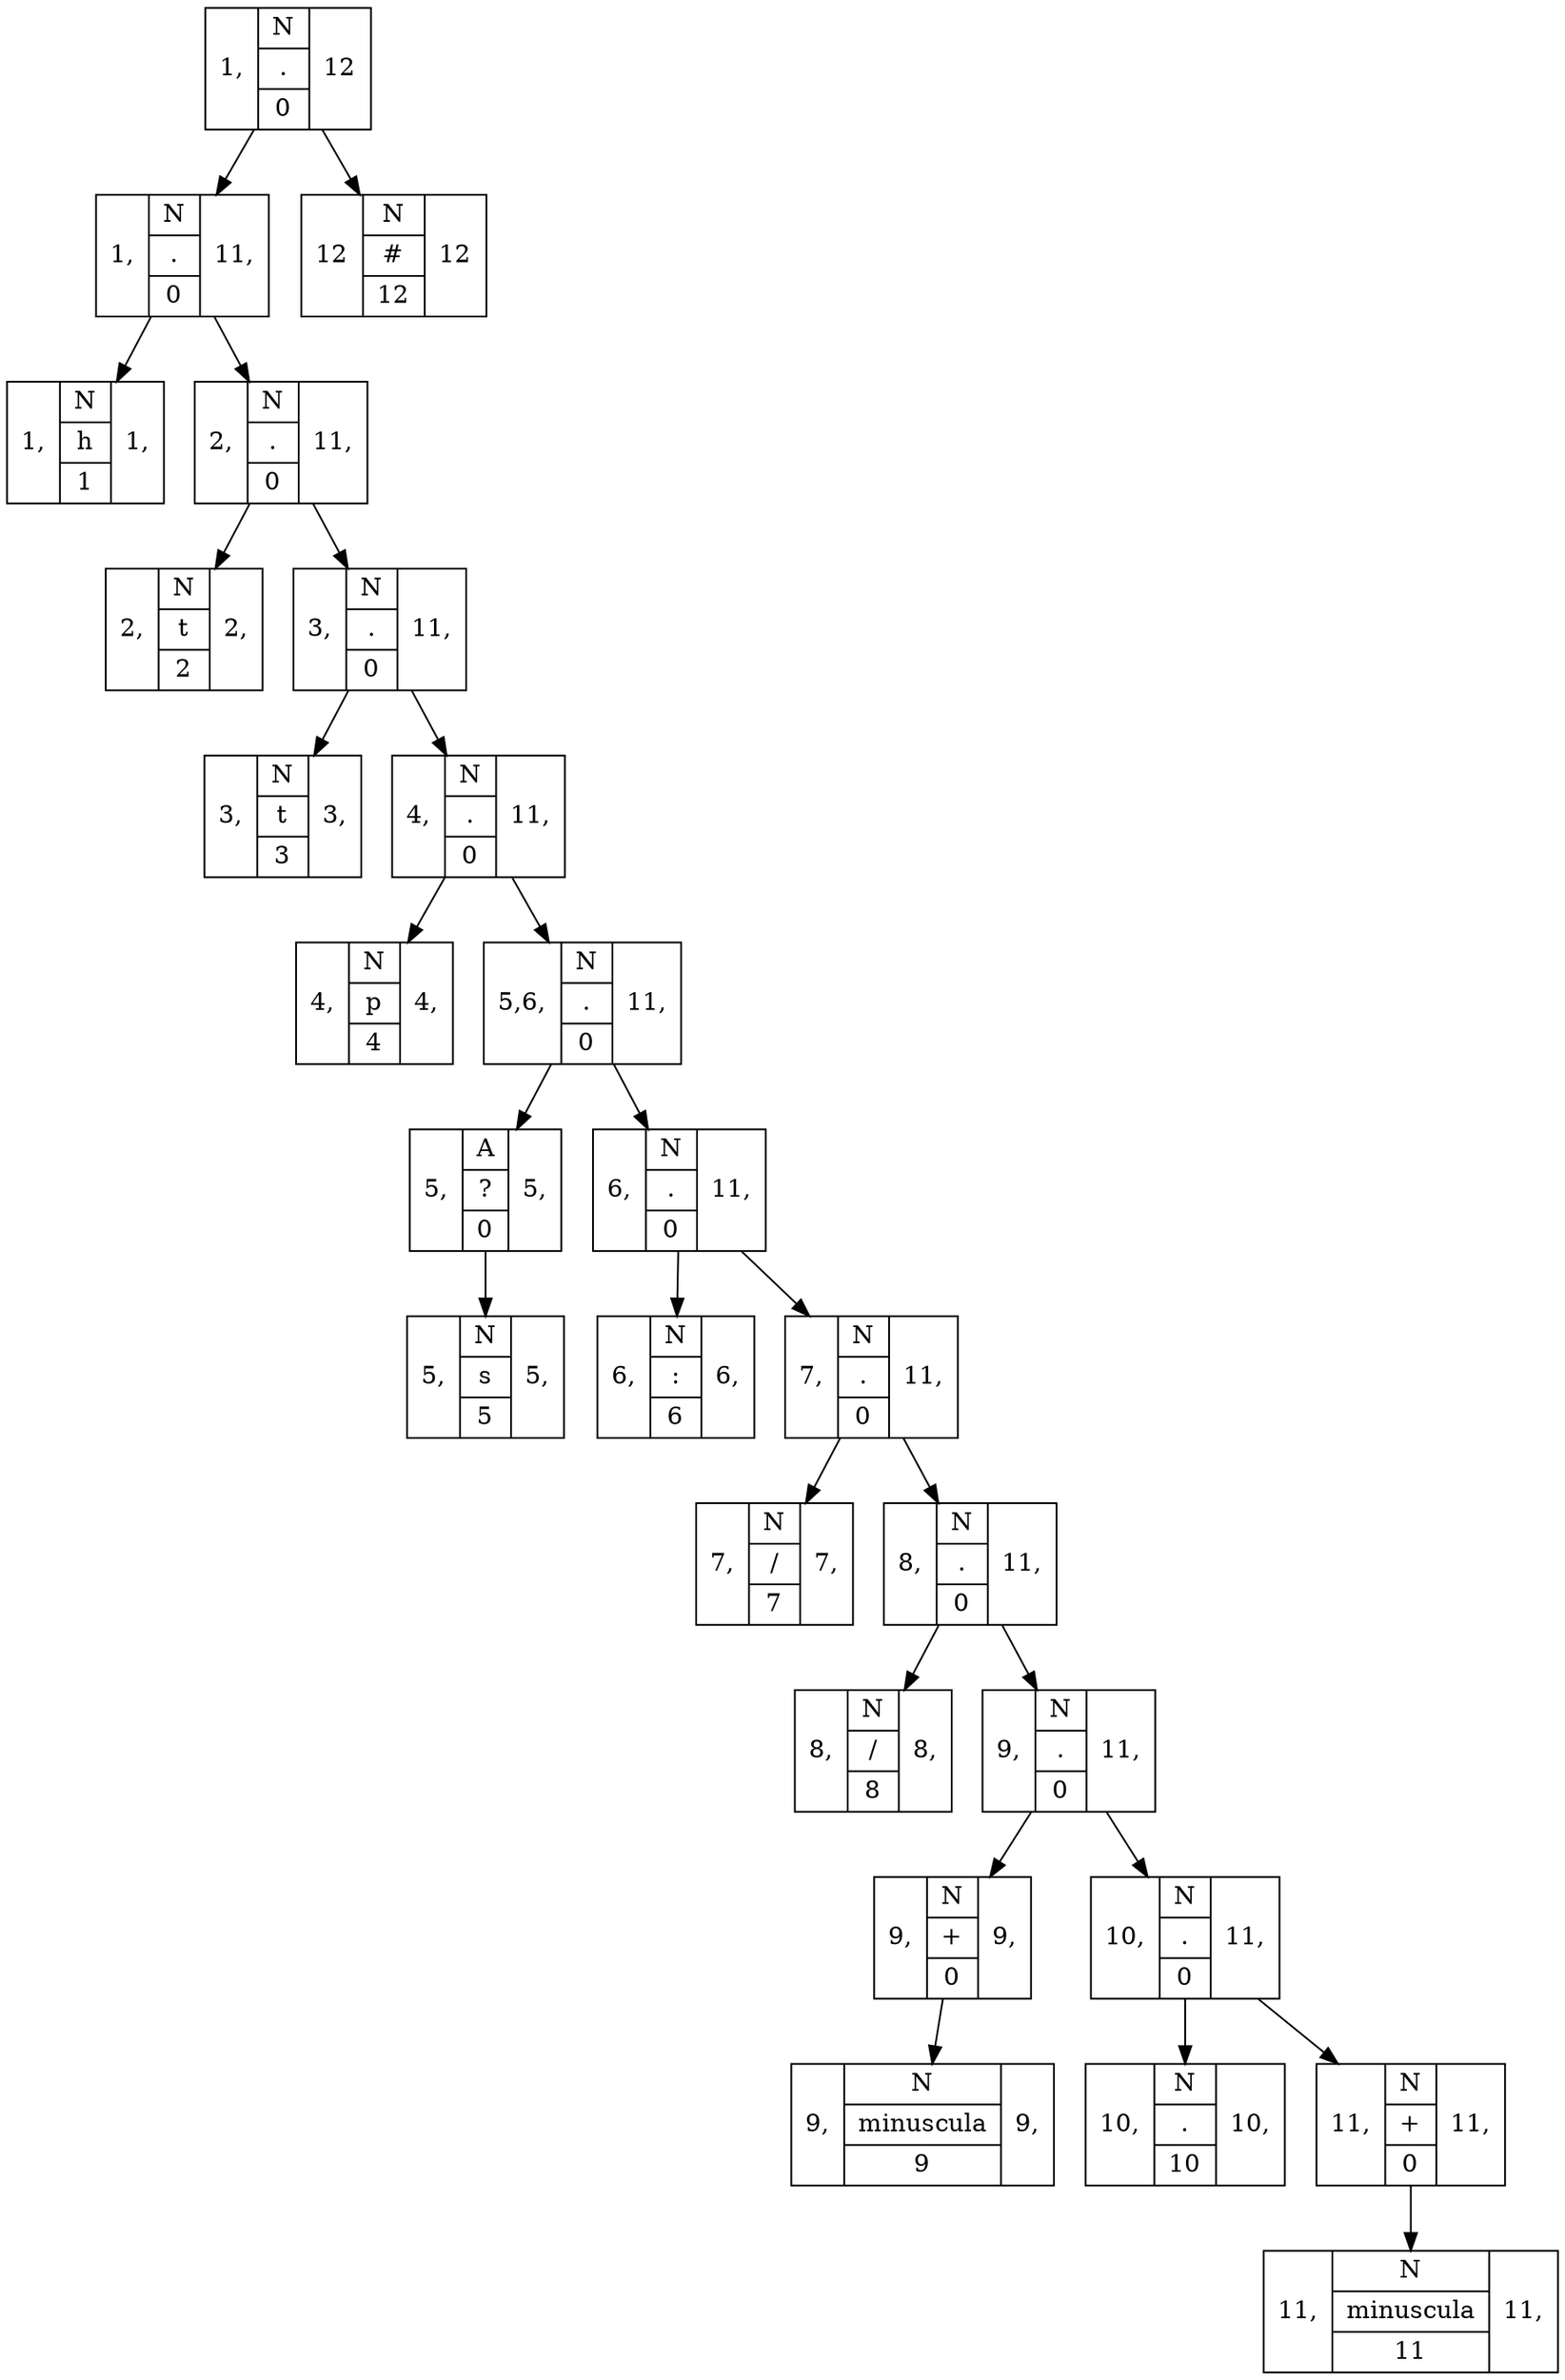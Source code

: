 digraph G{
rankdir=UD
node[shape=record]
concentrate=true
nodo54[ label = "1,|{N|.|0}|12"];
nodo52[ label = "1,|{N|.|0}|11,"];
nodo29[ label = "1,|{N|h|1}|1,"];
nodo52->nodo29
nodo51[ label = "2,|{N|.|0}|11,"];
nodo30[ label = "2,|{N|t|2}|2,"];
nodo51->nodo30
nodo50[ label = "3,|{N|.|0}|11,"];
nodo31[ label = "3,|{N|t|3}|3,"];
nodo50->nodo31
nodo49[ label = "4,|{N|.|0}|11,"];
nodo32[ label = "4,|{N|p|4}|4,"];
nodo49->nodo32
nodo48[ label = "5,6,|{N|.|0}|11,"];
nodo34[ label = "5,|{A|?|0}|5,"];
nodo33[ label = "5,|{N|s|5}|5,"];
nodo34->nodo33
nodo48->nodo34
nodo47[ label = "6,|{N|.|0}|11,"];
nodo35[ label = "6,|{N|:|6}|6,"];
nodo47->nodo35
nodo46[ label = "7,|{N|.|0}|11,"];
nodo36[ label = "7,|{N|/|7}|7,"];
nodo46->nodo36
nodo45[ label = "8,|{N|.|0}|11,"];
nodo37[ label = "8,|{N|/|8}|8,"];
nodo45->nodo37
nodo44[ label = "9,|{N|.|0}|11,"];
nodo39[ label = "9,|{N|+|0}|9,"];
nodo38[ label = "9,|{N|minuscula|9}|9,"];
nodo39->nodo38
nodo44->nodo39
nodo43[ label = "10,|{N|.|0}|11,"];
nodo40[ label = "10,|{N|.|10}|10,"];
nodo43->nodo40
nodo42[ label = "11,|{N|+|0}|11,"];
nodo41[ label = "11,|{N|minuscula|11}|11,"];
nodo42->nodo41
nodo43->nodo42
nodo44->nodo43
nodo45->nodo44
nodo46->nodo45
nodo47->nodo46
nodo48->nodo47
nodo49->nodo48
nodo50->nodo49
nodo51->nodo50
nodo52->nodo51
nodo54->nodo52
nodo53[ label = "12|{N|#|12}|12"];
nodo54->nodo53

}
